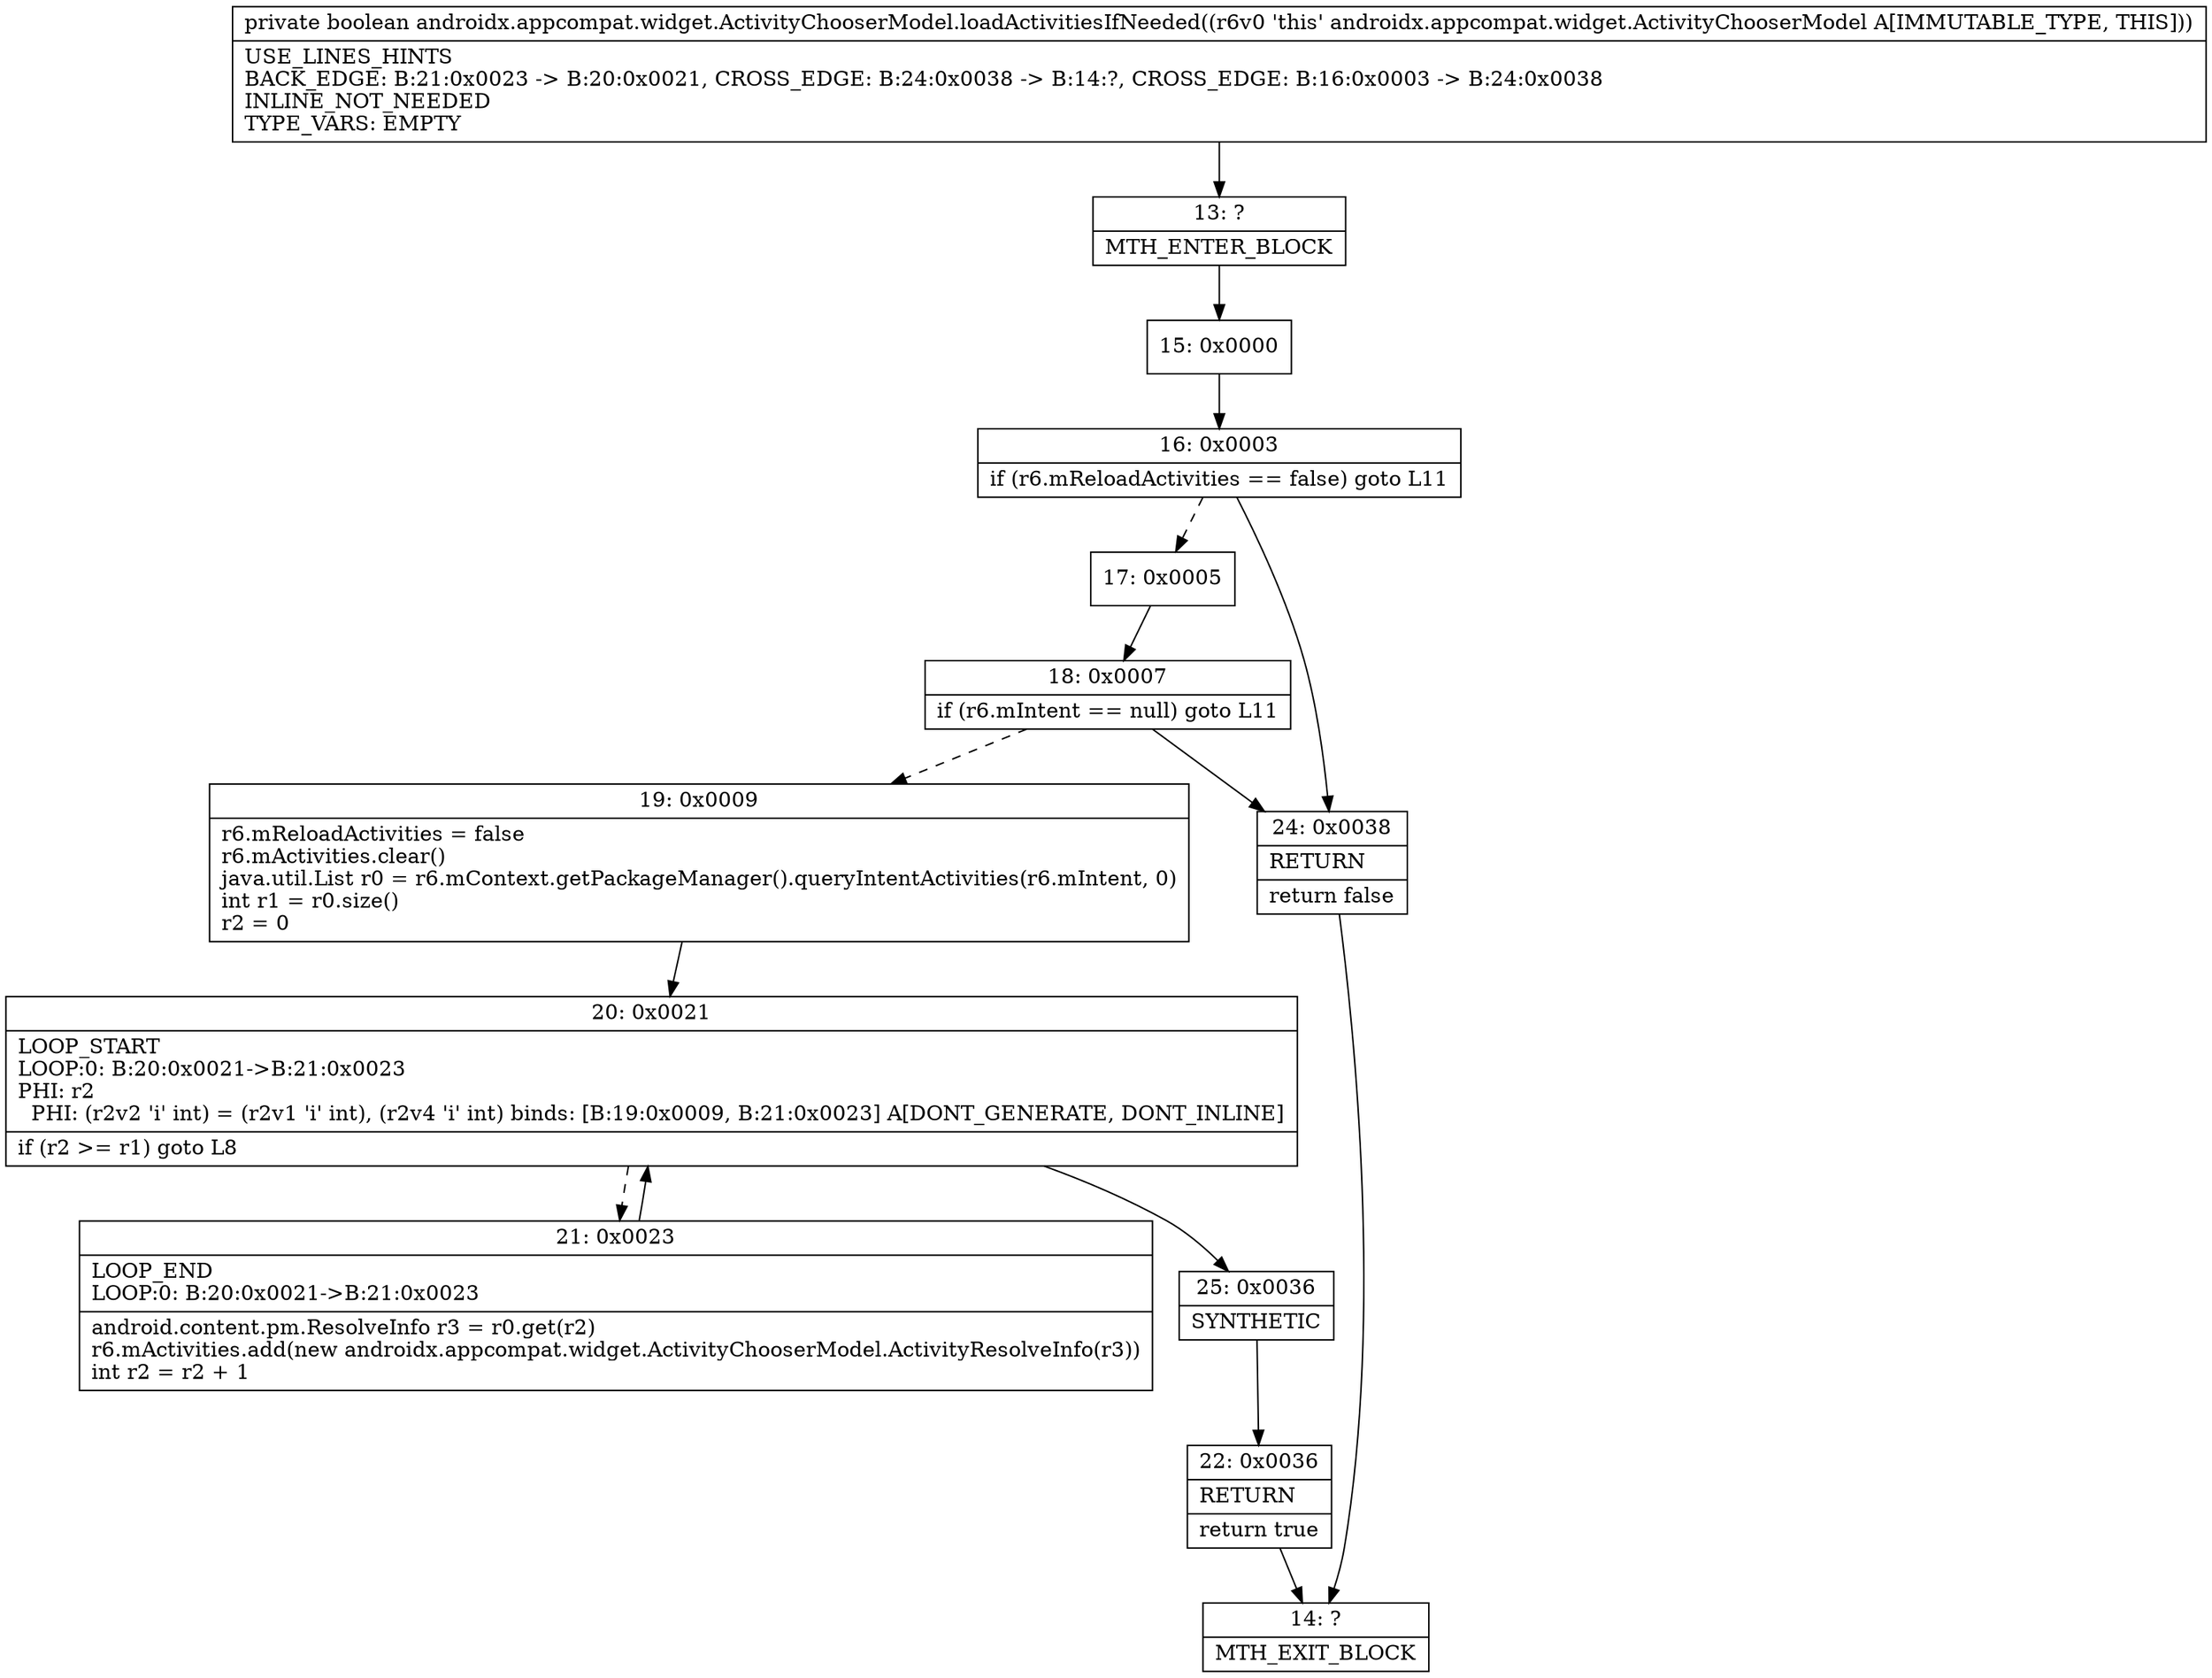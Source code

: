 digraph "CFG forandroidx.appcompat.widget.ActivityChooserModel.loadActivitiesIfNeeded()Z" {
Node_13 [shape=record,label="{13\:\ ?|MTH_ENTER_BLOCK\l}"];
Node_15 [shape=record,label="{15\:\ 0x0000}"];
Node_16 [shape=record,label="{16\:\ 0x0003|if (r6.mReloadActivities == false) goto L11\l}"];
Node_17 [shape=record,label="{17\:\ 0x0005}"];
Node_18 [shape=record,label="{18\:\ 0x0007|if (r6.mIntent == null) goto L11\l}"];
Node_19 [shape=record,label="{19\:\ 0x0009|r6.mReloadActivities = false\lr6.mActivities.clear()\ljava.util.List r0 = r6.mContext.getPackageManager().queryIntentActivities(r6.mIntent, 0)\lint r1 = r0.size()\lr2 = 0\l}"];
Node_20 [shape=record,label="{20\:\ 0x0021|LOOP_START\lLOOP:0: B:20:0x0021\-\>B:21:0x0023\lPHI: r2 \l  PHI: (r2v2 'i' int) = (r2v1 'i' int), (r2v4 'i' int) binds: [B:19:0x0009, B:21:0x0023] A[DONT_GENERATE, DONT_INLINE]\l|if (r2 \>= r1) goto L8\l}"];
Node_21 [shape=record,label="{21\:\ 0x0023|LOOP_END\lLOOP:0: B:20:0x0021\-\>B:21:0x0023\l|android.content.pm.ResolveInfo r3 = r0.get(r2)\lr6.mActivities.add(new androidx.appcompat.widget.ActivityChooserModel.ActivityResolveInfo(r3))\lint r2 = r2 + 1\l}"];
Node_25 [shape=record,label="{25\:\ 0x0036|SYNTHETIC\l}"];
Node_22 [shape=record,label="{22\:\ 0x0036|RETURN\l|return true\l}"];
Node_14 [shape=record,label="{14\:\ ?|MTH_EXIT_BLOCK\l}"];
Node_24 [shape=record,label="{24\:\ 0x0038|RETURN\l|return false\l}"];
MethodNode[shape=record,label="{private boolean androidx.appcompat.widget.ActivityChooserModel.loadActivitiesIfNeeded((r6v0 'this' androidx.appcompat.widget.ActivityChooserModel A[IMMUTABLE_TYPE, THIS]))  | USE_LINES_HINTS\lBACK_EDGE: B:21:0x0023 \-\> B:20:0x0021, CROSS_EDGE: B:24:0x0038 \-\> B:14:?, CROSS_EDGE: B:16:0x0003 \-\> B:24:0x0038\lINLINE_NOT_NEEDED\lTYPE_VARS: EMPTY\l}"];
MethodNode -> Node_13;Node_13 -> Node_15;
Node_15 -> Node_16;
Node_16 -> Node_17[style=dashed];
Node_16 -> Node_24;
Node_17 -> Node_18;
Node_18 -> Node_19[style=dashed];
Node_18 -> Node_24;
Node_19 -> Node_20;
Node_20 -> Node_21[style=dashed];
Node_20 -> Node_25;
Node_21 -> Node_20;
Node_25 -> Node_22;
Node_22 -> Node_14;
Node_24 -> Node_14;
}

